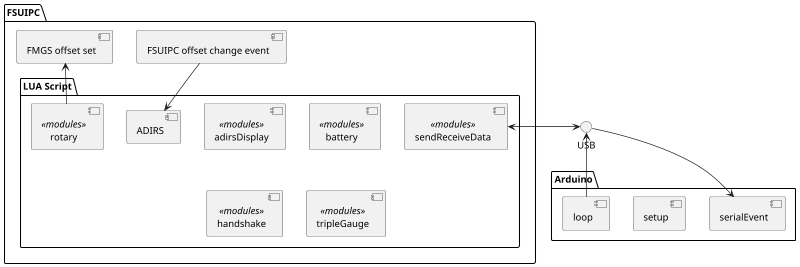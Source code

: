 @startuml
scale 800*600
hide empty description
skinparam componentStyle uml2

package "FSUIPC" {
    [FSUIPC offset change event]
    [FMGS offset set]
    package "LUA Script"{
        [ADIRS]
        [adirsDisplay]<<modules>>
        [battery]<<modules>>
        [handshake]<<modules>>
        [rotary]<<modules>>
        [sendReceiveData]<<modules>>
        [tripleGauge]<<modules>>
    }
    [FMGS offset set] <-- [rotary]
    [FSUIPC offset change event] --> [ADIRS]
}

package "Arduino" {
    [serialEvent]
    [setup]
    [loop]
}

[sendReceiveData] <-> USB
[loop] --> USB
USB --> [serialEvent]

@enduml
